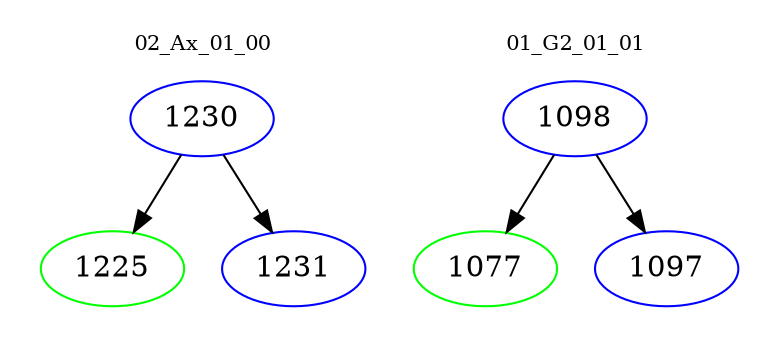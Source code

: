 digraph{
subgraph cluster_0 {
color = white
label = "02_Ax_01_00";
fontsize=10;
T0_1230 [label="1230", color="blue"]
T0_1230 -> T0_1225 [color="black"]
T0_1225 [label="1225", color="green"]
T0_1230 -> T0_1231 [color="black"]
T0_1231 [label="1231", color="blue"]
}
subgraph cluster_1 {
color = white
label = "01_G2_01_01";
fontsize=10;
T1_1098 [label="1098", color="blue"]
T1_1098 -> T1_1077 [color="black"]
T1_1077 [label="1077", color="green"]
T1_1098 -> T1_1097 [color="black"]
T1_1097 [label="1097", color="blue"]
}
}
